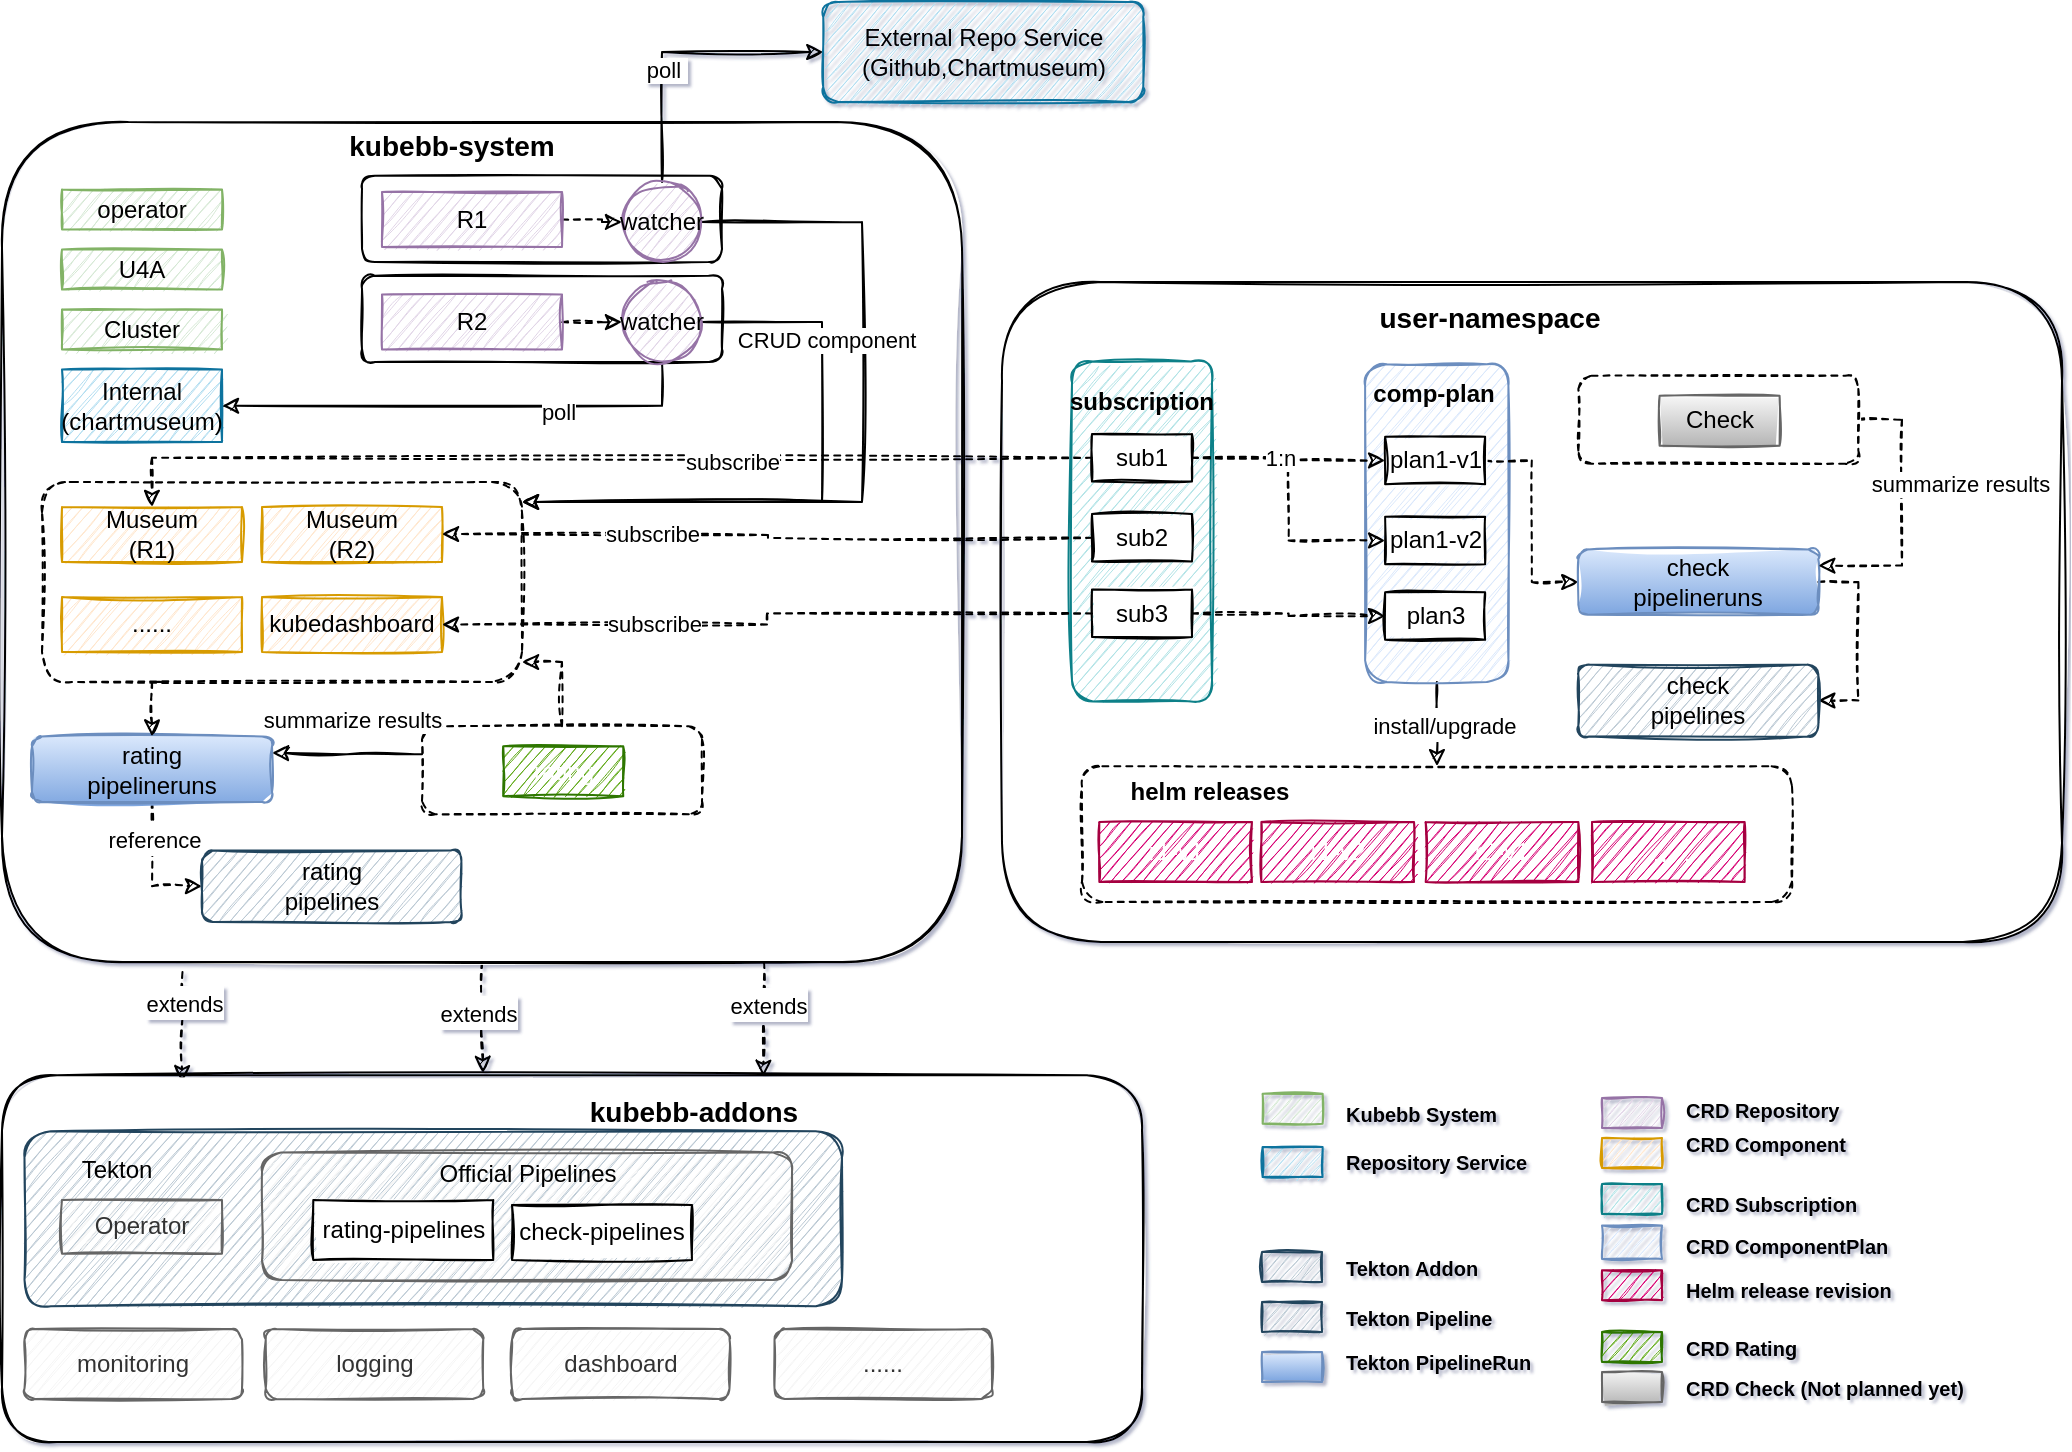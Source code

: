 <mxfile version="20.6.2" type="device"><diagram id="K7MMtwXwDl5NfztKmLhr" name="Page-1"><mxGraphModel dx="2626" dy="1252" grid="1" gridSize="10" guides="0" tooltips="1" connect="0" arrows="1" fold="1" page="0" pageScale="1" pageWidth="827" pageHeight="1169" math="0" shadow="1"><root><mxCell id="0"/><mxCell id="1" parent="0"/><mxCell id="WPO2_d870xTRuvUp2Mwx-141" style="edgeStyle=orthogonalEdgeStyle;rounded=0;orthogonalLoop=1;jettySize=auto;html=1;entryX=0.158;entryY=0.019;entryDx=0;entryDy=0;entryPerimeter=0;dashed=1;fontSize=14;exitX=0.188;exitY=1.012;exitDx=0;exitDy=0;exitPerimeter=0;sketch=1;" parent="1" source="p7uM-sAueu7SHSv3yr6E-2" target="p7uM-sAueu7SHSv3yr6E-4" edge="1"><mxGeometry relative="1" as="geometry"/></mxCell><mxCell id="WPO2_d870xTRuvUp2Mwx-147" value="&lt;span style=&quot;font-size: 11px;&quot;&gt;extends&lt;/span&gt;" style="edgeLabel;html=1;align=center;verticalAlign=middle;resizable=0;points=[];fontSize=14;sketch=1;" parent="WPO2_d870xTRuvUp2Mwx-141" vertex="1" connectable="0"><mxGeometry x="-0.343" y="1" relative="1" as="geometry"><mxPoint y="-3" as="offset"/></mxGeometry></mxCell><mxCell id="WPO2_d870xTRuvUp2Mwx-142" style="edgeStyle=orthogonalEdgeStyle;rounded=0;orthogonalLoop=1;jettySize=auto;html=1;entryX=0.422;entryY=-0.006;entryDx=0;entryDy=0;entryPerimeter=0;dashed=1;fontSize=14;sketch=1;" parent="1" source="p7uM-sAueu7SHSv3yr6E-2" target="p7uM-sAueu7SHSv3yr6E-4" edge="1"><mxGeometry relative="1" as="geometry"/></mxCell><mxCell id="WPO2_d870xTRuvUp2Mwx-148" value="&lt;span style=&quot;font-size: 11px;&quot;&gt;extends&lt;/span&gt;" style="edgeLabel;html=1;align=center;verticalAlign=middle;resizable=0;points=[];fontSize=14;sketch=1;" parent="WPO2_d870xTRuvUp2Mwx-142" vertex="1" connectable="0"><mxGeometry x="-0.139" y="-2" relative="1" as="geometry"><mxPoint y="1" as="offset"/></mxGeometry></mxCell><mxCell id="WPO2_d870xTRuvUp2Mwx-144" style="edgeStyle=orthogonalEdgeStyle;rounded=0;orthogonalLoop=1;jettySize=auto;html=1;entryX=0.818;entryY=-0.093;entryDx=0;entryDy=0;entryPerimeter=0;dashed=1;fontSize=14;sketch=1;" parent="1" source="p7uM-sAueu7SHSv3yr6E-2" target="p7uM-sAueu7SHSv3yr6E-8" edge="1"><mxGeometry relative="1" as="geometry"><Array as="points"><mxPoint x="-809" y="230"/><mxPoint x="-809" y="230"/></Array></mxGeometry></mxCell><mxCell id="WPO2_d870xTRuvUp2Mwx-149" value="&lt;span style=&quot;font-size: 11px;&quot;&gt;extends&lt;/span&gt;" style="edgeLabel;html=1;align=center;verticalAlign=middle;resizable=0;points=[];fontSize=14;sketch=1;" parent="WPO2_d870xTRuvUp2Mwx-144" vertex="1" connectable="0"><mxGeometry x="-0.294" y="2" relative="1" as="geometry"><mxPoint as="offset"/></mxGeometry></mxCell><mxCell id="p7uM-sAueu7SHSv3yr6E-2" value="" style="rounded=1;whiteSpace=wrap;html=1;sketch=1;" parent="1" vertex="1"><mxGeometry x="-1190" y="-210" width="480" height="420" as="geometry"/></mxCell><mxCell id="WPO2_d870xTRuvUp2Mwx-119" style="edgeStyle=orthogonalEdgeStyle;rounded=0;orthogonalLoop=1;jettySize=auto;html=1;entryX=0;entryY=0.5;entryDx=0;entryDy=0;dashed=1;fontSize=14;sketch=1;" parent="1" source="WPO2_d870xTRuvUp2Mwx-25" target="WPO2_d870xTRuvUp2Mwx-71" edge="1"><mxGeometry relative="1" as="geometry"/></mxCell><mxCell id="WPO2_d870xTRuvUp2Mwx-120" value="&lt;span style=&quot;font-size: 11px;&quot;&gt;reference&lt;/span&gt;" style="edgeLabel;html=1;align=center;verticalAlign=middle;resizable=0;points=[];fontSize=14;sketch=1;" parent="WPO2_d870xTRuvUp2Mwx-119" vertex="1" connectable="0"><mxGeometry x="-0.48" y="1" relative="1" as="geometry"><mxPoint as="offset"/></mxGeometry></mxCell><mxCell id="WPO2_d870xTRuvUp2Mwx-25" value="rating&lt;br&gt;pipelineruns" style="rounded=1;whiteSpace=wrap;html=1;fillColor=#dae8fc;strokeColor=#6c8ebf;gradientColor=#7ea6e0;sketch=1;" parent="1" vertex="1"><mxGeometry x="-1175" y="97.25" width="120" height="32.73" as="geometry"/></mxCell><mxCell id="p7uM-sAueu7SHSv3yr6E-4" value="" style="rounded=1;whiteSpace=wrap;html=1;sketch=1;" parent="1" vertex="1"><mxGeometry x="-1190" y="266.6" width="570" height="183.4" as="geometry"/></mxCell><mxCell id="p7uM-sAueu7SHSv3yr6E-21" value="" style="rounded=1;whiteSpace=wrap;html=1;fillColor=#bac8d3;strokeColor=#23445d;sketch=1;" parent="1" vertex="1"><mxGeometry x="-1178.75" y="294.58" width="408.75" height="87.5" as="geometry"/></mxCell><mxCell id="WPO2_d870xTRuvUp2Mwx-29" value="" style="rounded=1;whiteSpace=wrap;html=1;fillColor=#f5f5f5;fontColor=#333333;strokeColor=#666666;sketch=1;" parent="1" vertex="1"><mxGeometry x="-1060" y="305.21" width="265" height="63.75" as="geometry"/></mxCell><mxCell id="p7uM-sAueu7SHSv3yr6E-5" value="" style="rounded=1;whiteSpace=wrap;html=1;sketch=1;" parent="1" vertex="1"><mxGeometry x="-690" y="-130" width="530" height="330" as="geometry"/></mxCell><mxCell id="p7uM-sAueu7SHSv3yr6E-134" value="" style="rounded=1;whiteSpace=wrap;html=1;dashed=1;sketch=1;" parent="1" vertex="1"><mxGeometry x="-1170" y="-30" width="240" height="100" as="geometry"/></mxCell><mxCell id="p7uM-sAueu7SHSv3yr6E-129" value="" style="rounded=1;whiteSpace=wrap;html=1;sketch=1;" parent="1" vertex="1"><mxGeometry x="-1010" y="-133.12" width="180" height="43.12" as="geometry"/></mxCell><mxCell id="p7uM-sAueu7SHSv3yr6E-126" value="" style="rounded=1;whiteSpace=wrap;html=1;sketch=1;" parent="1" vertex="1"><mxGeometry x="-1010" y="-183.12" width="180" height="43.12" as="geometry"/></mxCell><mxCell id="p7uM-sAueu7SHSv3yr6E-8" value="kubebb-addons" style="text;html=1;strokeColor=none;fillColor=none;align=center;verticalAlign=middle;whiteSpace=wrap;rounded=0;fontStyle=1;fontSize=14;sketch=1;" parent="1" vertex="1"><mxGeometry x="-899.37" y="270.21" width="110" height="30" as="geometry"/></mxCell><mxCell id="p7uM-sAueu7SHSv3yr6E-9" value="kubebb-system" style="text;html=1;strokeColor=none;fillColor=none;align=center;verticalAlign=middle;whiteSpace=wrap;rounded=0;fontStyle=1;fontSize=14;sketch=1;" parent="1" vertex="1"><mxGeometry x="-1020" y="-213.12" width="110" height="30" as="geometry"/></mxCell><mxCell id="p7uM-sAueu7SHSv3yr6E-15" value="Operator" style="rounded=0;whiteSpace=wrap;html=1;fillColor=#f5f5f5;strokeColor=#666666;fontColor=#333333;sketch=1;" parent="1" vertex="1"><mxGeometry x="-1160" y="328.96" width="80" height="26.87" as="geometry"/></mxCell><mxCell id="p7uM-sAueu7SHSv3yr6E-18" value="rating-pipelines" style="rounded=0;whiteSpace=wrap;html=1;sketch=1;" parent="1" vertex="1"><mxGeometry x="-1034.37" y="328.96" width="90" height="30" as="geometry"/></mxCell><mxCell id="p7uM-sAueu7SHSv3yr6E-20" value="Tekton" style="text;html=1;strokeColor=none;fillColor=none;align=center;verticalAlign=middle;whiteSpace=wrap;rounded=0;sketch=1;" parent="1" vertex="1"><mxGeometry x="-1180" y="304.58" width="95" height="18.13" as="geometry"/></mxCell><mxCell id="p7uM-sAueu7SHSv3yr6E-35" value="Museum&lt;br&gt;(R2)" style="rounded=0;whiteSpace=wrap;html=1;fillColor=#ffe6cc;strokeColor=#d79b00;sketch=1;" parent="1" vertex="1"><mxGeometry x="-1060" y="-17.5" width="90" height="27.5" as="geometry"/></mxCell><mxCell id="WPO2_d870xTRuvUp2Mwx-88" style="edgeStyle=orthogonalEdgeStyle;rounded=0;orthogonalLoop=1;jettySize=auto;html=1;entryX=0.5;entryY=0;entryDx=0;entryDy=0;dashed=1;exitX=0.25;exitY=1;exitDx=0;exitDy=0;sketch=1;" parent="1" source="p7uM-sAueu7SHSv3yr6E-134" target="WPO2_d870xTRuvUp2Mwx-25" edge="1"><mxGeometry relative="1" as="geometry"><mxPoint x="-1055" y="110.37" as="targetPoint"/></mxGeometry></mxCell><mxCell id="p7uM-sAueu7SHSv3yr6E-36" value="kubedashboard" style="rounded=0;whiteSpace=wrap;html=1;fillColor=#ffe6cc;strokeColor=#d79b00;sketch=1;" parent="1" vertex="1"><mxGeometry x="-1060" y="27.5" width="90" height="27.5" as="geometry"/></mxCell><mxCell id="p7uM-sAueu7SHSv3yr6E-37" value="......" style="rounded=0;whiteSpace=wrap;html=1;fillColor=#ffe6cc;strokeColor=#d79b00;sketch=1;" parent="1" vertex="1"><mxGeometry x="-1160" y="27.5" width="90" height="27.5" as="geometry"/></mxCell><mxCell id="p7uM-sAueu7SHSv3yr6E-52" value="" style="rounded=1;whiteSpace=wrap;html=1;fillColor=#b0e3e6;strokeColor=#0e8088;sketch=1;" parent="1" vertex="1"><mxGeometry x="-655" y="-90.25" width="70" height="170" as="geometry"/></mxCell><mxCell id="p7uM-sAueu7SHSv3yr6E-53" value="subscription" style="text;html=1;strokeColor=none;fillColor=none;align=center;verticalAlign=middle;whiteSpace=wrap;rounded=0;fontStyle=1;sketch=1;" parent="1" vertex="1"><mxGeometry x="-675" y="-85.25" width="110" height="30" as="geometry"/></mxCell><mxCell id="p7uM-sAueu7SHSv3yr6E-142" style="edgeStyle=orthogonalEdgeStyle;rounded=0;orthogonalLoop=1;jettySize=auto;html=1;entryX=0.5;entryY=0;entryDx=0;entryDy=0;dashed=1;sketch=1;" parent="1" source="p7uM-sAueu7SHSv3yr6E-54" target="p7uM-sAueu7SHSv3yr6E-133" edge="1"><mxGeometry relative="1" as="geometry"/></mxCell><mxCell id="p7uM-sAueu7SHSv3yr6E-143" value="subscribe" style="edgeLabel;html=1;align=center;verticalAlign=middle;resizable=0;points=[];sketch=1;" parent="p7uM-sAueu7SHSv3yr6E-142" vertex="1" connectable="0"><mxGeometry x="-0.27" y="2" relative="1" as="geometry"><mxPoint as="offset"/></mxGeometry></mxCell><mxCell id="p7uM-sAueu7SHSv3yr6E-54" value="sub1" style="rounded=0;whiteSpace=wrap;html=1;sketch=1;" parent="1" vertex="1"><mxGeometry x="-645" y="-54" width="50" height="23.75" as="geometry"/></mxCell><mxCell id="p7uM-sAueu7SHSv3yr6E-86" style="edgeStyle=orthogonalEdgeStyle;rounded=0;orthogonalLoop=1;jettySize=auto;html=1;dashed=1;sketch=1;" parent="1" source="p7uM-sAueu7SHSv3yr6E-56" edge="1"><mxGeometry relative="1" as="geometry"><mxPoint x="-970" y="-4" as="targetPoint"/></mxGeometry></mxCell><mxCell id="p7uM-sAueu7SHSv3yr6E-136" value="subscribe" style="edgeLabel;html=1;align=center;verticalAlign=middle;resizable=0;points=[];sketch=1;" parent="p7uM-sAueu7SHSv3yr6E-86" vertex="1" connectable="0"><mxGeometry x="0.361" y="-1" relative="1" as="geometry"><mxPoint as="offset"/></mxGeometry></mxCell><mxCell id="p7uM-sAueu7SHSv3yr6E-56" value="sub2" style="rounded=0;whiteSpace=wrap;html=1;sketch=1;" parent="1" vertex="1"><mxGeometry x="-645" y="-14" width="50" height="23.75" as="geometry"/></mxCell><mxCell id="WPO2_d870xTRuvUp2Mwx-161" style="edgeStyle=orthogonalEdgeStyle;rounded=0;orthogonalLoop=1;jettySize=auto;html=1;entryX=0.5;entryY=0;entryDx=0;entryDy=0;fontSize=14;sketch=1;" parent="1" source="p7uM-sAueu7SHSv3yr6E-57" target="WPO2_d870xTRuvUp2Mwx-150" edge="1"><mxGeometry relative="1" as="geometry"/></mxCell><mxCell id="WPO2_d870xTRuvUp2Mwx-173" value="&lt;span style=&quot;font-size: 11px;&quot;&gt;install/upgrade&lt;/span&gt;" style="edgeLabel;html=1;align=center;verticalAlign=middle;resizable=0;points=[];fontSize=14;sketch=1;" parent="WPO2_d870xTRuvUp2Mwx-161" vertex="1" connectable="0"><mxGeometry x="-0.039" y="3" relative="1" as="geometry"><mxPoint as="offset"/></mxGeometry></mxCell><mxCell id="p7uM-sAueu7SHSv3yr6E-57" value="" style="rounded=1;whiteSpace=wrap;html=1;fillColor=#dae8fc;strokeColor=#6c8ebf;sketch=1;" parent="1" vertex="1"><mxGeometry x="-508.44" y="-88.88" width="71.65" height="158.88" as="geometry"/></mxCell><mxCell id="p7uM-sAueu7SHSv3yr6E-58" value="comp-plan" style="text;html=1;strokeColor=none;fillColor=none;align=center;verticalAlign=middle;whiteSpace=wrap;rounded=0;fontStyle=1;sketch=1;" parent="1" vertex="1"><mxGeometry x="-529.29" y="-88.63" width="110" height="30" as="geometry"/></mxCell><mxCell id="WPO2_d870xTRuvUp2Mwx-129" style="edgeStyle=orthogonalEdgeStyle;rounded=0;orthogonalLoop=1;jettySize=auto;html=1;dashed=1;fontSize=14;entryX=0;entryY=0.5;entryDx=0;entryDy=0;sketch=1;" parent="1" source="p7uM-sAueu7SHSv3yr6E-59" target="WPO2_d870xTRuvUp2Mwx-125" edge="1"><mxGeometry relative="1" as="geometry"/></mxCell><mxCell id="p7uM-sAueu7SHSv3yr6E-59" value="plan1-v1" style="rounded=0;whiteSpace=wrap;html=1;sketch=1;" parent="1" vertex="1"><mxGeometry x="-498.44" y="-52.63" width="50" height="23.75" as="geometry"/></mxCell><mxCell id="p7uM-sAueu7SHSv3yr6E-61" value="plan1-v2" style="rounded=0;whiteSpace=wrap;html=1;sketch=1;" parent="1" vertex="1"><mxGeometry x="-498.44" y="-12.63" width="50" height="23.75" as="geometry"/></mxCell><mxCell id="p7uM-sAueu7SHSv3yr6E-79" value="U4A" style="rounded=0;whiteSpace=wrap;html=1;fillColor=#d5e8d4;strokeColor=#82b366;sketch=1;" parent="1" vertex="1"><mxGeometry x="-1160" y="-146.25" width="80" height="20" as="geometry"/></mxCell><mxCell id="p7uM-sAueu7SHSv3yr6E-80" value="operator" style="rounded=0;whiteSpace=wrap;html=1;fillColor=#d5e8d4;strokeColor=#82b366;sketch=1;" parent="1" vertex="1"><mxGeometry x="-1160" y="-176.25" width="80" height="20" as="geometry"/></mxCell><mxCell id="p7uM-sAueu7SHSv3yr6E-81" value="Cluster" style="rounded=0;whiteSpace=wrap;html=1;fillColor=#d5e8d4;strokeColor=#82b366;sketch=1;" parent="1" vertex="1"><mxGeometry x="-1160" y="-116.25" width="80" height="20" as="geometry"/></mxCell><mxCell id="p7uM-sAueu7SHSv3yr6E-10" value="user-namespace" style="text;html=1;strokeColor=none;fillColor=none;align=center;verticalAlign=middle;whiteSpace=wrap;rounded=0;fontStyle=1;fontSize=14;sketch=1;" parent="1" vertex="1"><mxGeometry x="-526.47" y="-123.75" width="160" height="23.75" as="geometry"/></mxCell><mxCell id="p7uM-sAueu7SHSv3yr6E-132" style="edgeStyle=orthogonalEdgeStyle;rounded=0;orthogonalLoop=1;jettySize=auto;html=1;entryX=0;entryY=0.5;entryDx=0;entryDy=0;exitX=0.5;exitY=0;exitDx=0;exitDy=0;sketch=1;" parent="1" source="p7uM-sAueu7SHSv3yr6E-88" target="p7uM-sAueu7SHSv3yr6E-89" edge="1"><mxGeometry relative="1" as="geometry"/></mxCell><mxCell id="p7uM-sAueu7SHSv3yr6E-141" value="poll&amp;nbsp;" style="edgeLabel;html=1;align=center;verticalAlign=middle;resizable=0;points=[];sketch=1;" parent="p7uM-sAueu7SHSv3yr6E-132" vertex="1" connectable="0"><mxGeometry x="-0.22" y="-1" relative="1" as="geometry"><mxPoint x="1" y="1" as="offset"/></mxGeometry></mxCell><mxCell id="p7uM-sAueu7SHSv3yr6E-181" style="edgeStyle=orthogonalEdgeStyle;rounded=0;orthogonalLoop=1;jettySize=auto;html=1;sketch=1;" parent="1" source="p7uM-sAueu7SHSv3yr6E-88" edge="1"><mxGeometry relative="1" as="geometry"><mxPoint x="-930" y="-20" as="targetPoint"/><Array as="points"><mxPoint x="-760" y="-160"/><mxPoint x="-760" y="-20"/><mxPoint x="-930" y="-20"/></Array></mxGeometry></mxCell><mxCell id="p7uM-sAueu7SHSv3yr6E-88" value="watcher" style="ellipse;whiteSpace=wrap;html=1;aspect=fixed;fillColor=#e1d5e7;strokeColor=#9673a6;sketch=1;" parent="1" vertex="1"><mxGeometry x="-880" y="-180" width="40" height="40" as="geometry"/></mxCell><mxCell id="p7uM-sAueu7SHSv3yr6E-89" value="External Repo Service&lt;br&gt;(Github,Chartmuseum)" style="rounded=1;whiteSpace=wrap;html=1;fillColor=#b1ddf0;strokeColor=#10739e;sketch=1;" parent="1" vertex="1"><mxGeometry x="-779.37" y="-270" width="160" height="50" as="geometry"/></mxCell><mxCell id="p7uM-sAueu7SHSv3yr6E-167" style="edgeStyle=orthogonalEdgeStyle;rounded=0;orthogonalLoop=1;jettySize=auto;html=1;dashed=1;sketch=1;" parent="1" source="p7uM-sAueu7SHSv3yr6E-109" target="p7uM-sAueu7SHSv3yr6E-88" edge="1"><mxGeometry relative="1" as="geometry"/></mxCell><mxCell id="p7uM-sAueu7SHSv3yr6E-109" value="R1" style="rounded=0;whiteSpace=wrap;html=1;fillColor=#e1d5e7;strokeColor=#9673a6;sketch=1;" parent="1" vertex="1"><mxGeometry x="-1000" y="-175" width="90" height="27.5" as="geometry"/></mxCell><mxCell id="p7uM-sAueu7SHSv3yr6E-168" style="edgeStyle=orthogonalEdgeStyle;rounded=0;orthogonalLoop=1;jettySize=auto;html=1;dashed=1;sketch=1;" parent="1" source="p7uM-sAueu7SHSv3yr6E-110" target="p7uM-sAueu7SHSv3yr6E-119" edge="1"><mxGeometry relative="1" as="geometry"/></mxCell><mxCell id="p7uM-sAueu7SHSv3yr6E-110" value="R2" style="rounded=0;whiteSpace=wrap;html=1;fillColor=#e1d5e7;strokeColor=#9673a6;sketch=1;" parent="1" vertex="1"><mxGeometry x="-1000" y="-123.75" width="90" height="27.5" as="geometry"/></mxCell><mxCell id="p7uM-sAueu7SHSv3yr6E-123" style="edgeStyle=orthogonalEdgeStyle;rounded=0;orthogonalLoop=1;jettySize=auto;html=1;entryX=1;entryY=0.5;entryDx=0;entryDy=0;sketch=1;" parent="1" source="p7uM-sAueu7SHSv3yr6E-119" target="p7uM-sAueu7SHSv3yr6E-139" edge="1"><mxGeometry relative="1" as="geometry"><mxPoint x="-750" y="-131.4" as="targetPoint"/><Array as="points"><mxPoint x="-860" y="-68"/></Array></mxGeometry></mxCell><mxCell id="p7uM-sAueu7SHSv3yr6E-127" value="poll" style="edgeLabel;html=1;align=center;verticalAlign=middle;resizable=0;points=[];sketch=1;" parent="p7uM-sAueu7SHSv3yr6E-123" vertex="1" connectable="0"><mxGeometry x="-0.376" y="2" relative="1" as="geometry"><mxPoint x="1" y="1" as="offset"/></mxGeometry></mxCell><mxCell id="WPO2_d870xTRuvUp2Mwx-92" style="edgeStyle=orthogonalEdgeStyle;rounded=0;orthogonalLoop=1;jettySize=auto;html=1;sketch=1;" parent="1" source="p7uM-sAueu7SHSv3yr6E-119" edge="1"><mxGeometry relative="1" as="geometry"><mxPoint x="-930" y="-20" as="targetPoint"/><Array as="points"><mxPoint x="-780" y="-110"/><mxPoint x="-780" y="-20"/></Array></mxGeometry></mxCell><mxCell id="WPO2_d870xTRuvUp2Mwx-93" value="CRUD component" style="edgeLabel;html=1;align=center;verticalAlign=middle;resizable=0;points=[];sketch=1;" parent="WPO2_d870xTRuvUp2Mwx-92" vertex="1" connectable="0"><mxGeometry x="-0.543" y="2" relative="1" as="geometry"><mxPoint as="offset"/></mxGeometry></mxCell><mxCell id="p7uM-sAueu7SHSv3yr6E-119" value="watcher" style="ellipse;whiteSpace=wrap;html=1;aspect=fixed;fillColor=#e1d5e7;strokeColor=#9673a6;sketch=1;" parent="1" vertex="1"><mxGeometry x="-880" y="-130" width="40" height="40" as="geometry"/></mxCell><mxCell id="p7uM-sAueu7SHSv3yr6E-133" value="Museum&lt;br&gt;(R1)" style="rounded=0;whiteSpace=wrap;html=1;fillColor=#ffe6cc;strokeColor=#d79b00;sketch=1;" parent="1" vertex="1"><mxGeometry x="-1160" y="-17.5" width="90" height="27.5" as="geometry"/></mxCell><mxCell id="p7uM-sAueu7SHSv3yr6E-139" value="Internal&lt;br&gt;(chartmuseum)" style="rounded=0;whiteSpace=wrap;html=1;fillColor=#b1ddf0;strokeColor=#10739e;sketch=1;" parent="1" vertex="1"><mxGeometry x="-1160" y="-86.25" width="80" height="36.25" as="geometry"/></mxCell><mxCell id="WPO2_d870xTRuvUp2Mwx-102" style="edgeStyle=orthogonalEdgeStyle;rounded=0;orthogonalLoop=1;jettySize=auto;html=1;dashed=1;sketch=1;" parent="1" source="p7uM-sAueu7SHSv3yr6E-158" target="p7uM-sAueu7SHSv3yr6E-36" edge="1"><mxGeometry relative="1" as="geometry"/></mxCell><mxCell id="WPO2_d870xTRuvUp2Mwx-103" value="subscribe" style="edgeLabel;html=1;align=center;verticalAlign=middle;resizable=0;points=[];sketch=1;" parent="WPO2_d870xTRuvUp2Mwx-102" vertex="1" connectable="0"><mxGeometry x="0.36" y="-1" relative="1" as="geometry"><mxPoint as="offset"/></mxGeometry></mxCell><mxCell id="WPO2_d870xTRuvUp2Mwx-108" style="edgeStyle=orthogonalEdgeStyle;rounded=0;orthogonalLoop=1;jettySize=auto;html=1;dashed=1;sketch=1;" parent="1" source="p7uM-sAueu7SHSv3yr6E-158" target="p7uM-sAueu7SHSv3yr6E-159" edge="1"><mxGeometry relative="1" as="geometry"/></mxCell><mxCell id="p7uM-sAueu7SHSv3yr6E-158" value="sub3" style="rounded=0;whiteSpace=wrap;html=1;sketch=1;" parent="1" vertex="1"><mxGeometry x="-645" y="23.75" width="50" height="23.75" as="geometry"/></mxCell><mxCell id="p7uM-sAueu7SHSv3yr6E-159" value="plan3" style="rounded=0;whiteSpace=wrap;html=1;sketch=1;" parent="1" vertex="1"><mxGeometry x="-498.44" y="25.12" width="50" height="23.75" as="geometry"/></mxCell><mxCell id="p7uM-sAueu7SHSv3yr6E-169" value="check-pipelines" style="rounded=0;whiteSpace=wrap;html=1;sketch=1;" parent="1" vertex="1"><mxGeometry x="-935" y="331.46" width="90" height="27.5" as="geometry"/></mxCell><mxCell id="p7uM-sAueu7SHSv3yr6E-175" style="edgeStyle=orthogonalEdgeStyle;rounded=0;orthogonalLoop=1;jettySize=auto;html=1;dashed=1;sketch=1;" parent="1" edge="1"><mxGeometry relative="1" as="geometry"><mxPoint x="-377.476" y="385.62" as="sourcePoint"/></mxGeometry></mxCell><mxCell id="p7uM-sAueu7SHSv3yr6E-189" value="" style="rounded=0;whiteSpace=wrap;html=1;fillColor=#e1d5e7;strokeColor=#9673a6;align=left;sketch=1;" parent="1" vertex="1"><mxGeometry x="-390" y="277.98" width="30" height="15" as="geometry"/></mxCell><mxCell id="p7uM-sAueu7SHSv3yr6E-197" value="" style="rounded=0;whiteSpace=wrap;html=1;fillColor=#ffe6cc;strokeColor=#d79b00;align=left;sketch=1;" parent="1" vertex="1"><mxGeometry x="-390" y="297.98" width="30" height="15" as="geometry"/></mxCell><mxCell id="p7uM-sAueu7SHSv3yr6E-198" value="" style="rounded=0;whiteSpace=wrap;html=1;fillColor=#b0e3e6;strokeColor=#0e8088;align=left;sketch=1;" parent="1" vertex="1"><mxGeometry x="-390" y="320.97" width="30" height="15" as="geometry"/></mxCell><mxCell id="p7uM-sAueu7SHSv3yr6E-199" value="" style="rounded=0;whiteSpace=wrap;html=1;fillColor=#dae8fc;strokeColor=#6c8ebf;align=left;sketch=1;" parent="1" vertex="1"><mxGeometry x="-390" y="341.74" width="30" height="16.73" as="geometry"/></mxCell><mxCell id="p7uM-sAueu7SHSv3yr6E-200" value="&lt;font style=&quot;font-size: 10px;&quot;&gt;CRD Repository&lt;/font&gt;" style="text;html=1;strokeColor=none;fillColor=none;align=left;verticalAlign=middle;whiteSpace=wrap;rounded=0;dashed=1;fontStyle=1;sketch=1;" parent="1" vertex="1"><mxGeometry x="-350" y="273.61" width="100" height="20" as="geometry"/></mxCell><mxCell id="p7uM-sAueu7SHSv3yr6E-201" value="&lt;font style=&quot;font-size: 10px;&quot;&gt;CRD Component&lt;/font&gt;" style="text;html=1;strokeColor=none;fillColor=none;align=left;verticalAlign=middle;whiteSpace=wrap;rounded=0;dashed=1;fontStyle=1;sketch=1;" parent="1" vertex="1"><mxGeometry x="-350" y="291.11" width="100" height="20" as="geometry"/></mxCell><mxCell id="p7uM-sAueu7SHSv3yr6E-202" value="&lt;font style=&quot;font-size: 10px;&quot;&gt;CRD Subscription&lt;/font&gt;" style="text;html=1;strokeColor=none;fillColor=none;align=left;verticalAlign=middle;whiteSpace=wrap;rounded=0;dashed=1;fontStyle=1;sketch=1;" parent="1" vertex="1"><mxGeometry x="-350" y="320.7" width="100" height="20" as="geometry"/></mxCell><mxCell id="p7uM-sAueu7SHSv3yr6E-203" value="&lt;font style=&quot;font-size: 10px;&quot;&gt;CRD ComponentPlan&lt;/font&gt;" style="text;html=1;strokeColor=none;fillColor=none;align=left;verticalAlign=middle;whiteSpace=wrap;rounded=0;dashed=1;fontStyle=1;sketch=1;" parent="1" vertex="1"><mxGeometry x="-350" y="339.09" width="170" height="25" as="geometry"/></mxCell><mxCell id="p7uM-sAueu7SHSv3yr6E-208" value="" style="rounded=0;whiteSpace=wrap;html=1;fillColor=#d5e8d4;strokeColor=#82b366;align=left;sketch=1;" parent="1" vertex="1"><mxGeometry x="-559.68" y="275.84" width="30" height="15" as="geometry"/></mxCell><mxCell id="p7uM-sAueu7SHSv3yr6E-209" value="&lt;span style=&quot;font-size: 10px;&quot;&gt;Kubebb System&lt;/span&gt;" style="text;html=1;strokeColor=none;fillColor=none;align=left;verticalAlign=middle;whiteSpace=wrap;rounded=0;dashed=1;fontStyle=1;sketch=1;" parent="1" vertex="1"><mxGeometry x="-519.68" y="275.84" width="100" height="20" as="geometry"/></mxCell><mxCell id="p7uM-sAueu7SHSv3yr6E-210" value="" style="rounded=0;whiteSpace=wrap;html=1;fillColor=#b1ddf0;strokeColor=#10739e;align=left;sketch=1;" parent="1" vertex="1"><mxGeometry x="-559.68" y="302.5" width="30" height="15" as="geometry"/></mxCell><mxCell id="p7uM-sAueu7SHSv3yr6E-211" value="&lt;span style=&quot;font-size: 10px;&quot;&gt;Repository Service&lt;/span&gt;" style="text;html=1;strokeColor=none;fillColor=none;align=left;verticalAlign=middle;whiteSpace=wrap;rounded=0;dashed=1;fontStyle=1;sketch=1;" parent="1" vertex="1"><mxGeometry x="-519.68" y="300.0" width="100" height="20" as="geometry"/></mxCell><mxCell id="WPO2_d870xTRuvUp2Mwx-30" value="Official Pipelines" style="text;html=1;strokeColor=none;fillColor=none;align=center;verticalAlign=middle;whiteSpace=wrap;rounded=0;sketch=1;" parent="1" vertex="1"><mxGeometry x="-1017.5" y="301.46" width="180" height="30" as="geometry"/></mxCell><mxCell id="WPO2_d870xTRuvUp2Mwx-58" value="" style="rounded=0;whiteSpace=wrap;html=1;fillColor=#bac8d3;strokeColor=#23445d;align=left;sketch=1;" parent="1" vertex="1"><mxGeometry x="-560" y="355" width="30" height="15" as="geometry"/></mxCell><mxCell id="WPO2_d870xTRuvUp2Mwx-59" value="&lt;font style=&quot;font-size: 10px;&quot;&gt;Tekton Addon&lt;/font&gt;" style="text;html=1;strokeColor=none;fillColor=none;align=left;verticalAlign=middle;whiteSpace=wrap;rounded=0;dashed=1;fontStyle=1;sketch=1;" parent="1" vertex="1"><mxGeometry x="-520" y="350" width="170" height="25" as="geometry"/></mxCell><mxCell id="WPO2_d870xTRuvUp2Mwx-71" value="rating&lt;br&gt;pipelines" style="rounded=1;whiteSpace=wrap;html=1;fillColor=#bac8d3;strokeColor=#23445d;sketch=1;" parent="1" vertex="1"><mxGeometry x="-1090" y="154.23" width="129.69" height="35.77" as="geometry"/></mxCell><mxCell id="WPO2_d870xTRuvUp2Mwx-84" value="" style="rounded=0;whiteSpace=wrap;html=1;fillColor=#60a917;strokeColor=#2D7600;align=left;fontColor=#ffffff;sketch=1;" parent="1" vertex="1"><mxGeometry x="-390.0" y="395" width="30" height="15" as="geometry"/></mxCell><mxCell id="WPO2_d870xTRuvUp2Mwx-85" value="&lt;font style=&quot;font-size: 10px;&quot;&gt;CRD Rating&lt;/font&gt;" style="text;html=1;strokeColor=none;fillColor=none;align=left;verticalAlign=middle;whiteSpace=wrap;rounded=0;dashed=1;fontStyle=1;sketch=1;" parent="1" vertex="1"><mxGeometry x="-350.0" y="390" width="170" height="25" as="geometry"/></mxCell><mxCell id="WPO2_d870xTRuvUp2Mwx-86" value="" style="rounded=0;whiteSpace=wrap;html=1;fillColor=#f5f5f5;strokeColor=#666666;align=left;gradientColor=#b3b3b3;sketch=1;" parent="1" vertex="1"><mxGeometry x="-390.0" y="415" width="30" height="15" as="geometry"/></mxCell><mxCell id="WPO2_d870xTRuvUp2Mwx-87" value="&lt;font style=&quot;font-size: 10px;&quot;&gt;CRD Check (Not planned yet)&lt;/font&gt;" style="text;html=1;strokeColor=none;fillColor=none;align=left;verticalAlign=middle;whiteSpace=wrap;rounded=0;dashed=1;fontStyle=1;sketch=1;" parent="1" vertex="1"><mxGeometry x="-350.0" y="410" width="170" height="25" as="geometry"/></mxCell><mxCell id="WPO2_d870xTRuvUp2Mwx-98" value="monitoring" style="rounded=1;whiteSpace=wrap;html=1;fillColor=#f5f5f5;fontColor=#333333;strokeColor=#666666;sketch=1;" parent="1" vertex="1"><mxGeometry x="-1178.75" y="393.48" width="108.75" height="35" as="geometry"/></mxCell><mxCell id="WPO2_d870xTRuvUp2Mwx-99" value="logging" style="rounded=1;whiteSpace=wrap;html=1;fillColor=#f5f5f5;fontColor=#333333;strokeColor=#666666;sketch=1;" parent="1" vertex="1"><mxGeometry x="-1058.12" y="393.48" width="108.75" height="35" as="geometry"/></mxCell><mxCell id="WPO2_d870xTRuvUp2Mwx-100" value="dashboard" style="rounded=1;whiteSpace=wrap;html=1;fillColor=#f5f5f5;fontColor=#333333;strokeColor=#666666;sketch=1;" parent="1" vertex="1"><mxGeometry x="-935.0" y="393.48" width="108.75" height="35" as="geometry"/></mxCell><mxCell id="WPO2_d870xTRuvUp2Mwx-101" value="......" style="rounded=1;whiteSpace=wrap;html=1;fillColor=#f5f5f5;fontColor=#333333;strokeColor=#666666;sketch=1;" parent="1" vertex="1"><mxGeometry x="-803.75" y="393.48" width="108.75" height="35" as="geometry"/></mxCell><mxCell id="WPO2_d870xTRuvUp2Mwx-107" style="edgeStyle=orthogonalEdgeStyle;rounded=0;orthogonalLoop=1;jettySize=auto;html=1;entryX=0;entryY=0.5;entryDx=0;entryDy=0;dashed=1;sketch=1;" parent="1" source="p7uM-sAueu7SHSv3yr6E-54" target="p7uM-sAueu7SHSv3yr6E-61" edge="1"><mxGeometry relative="1" as="geometry"/></mxCell><mxCell id="WPO2_d870xTRuvUp2Mwx-104" style="edgeStyle=orthogonalEdgeStyle;rounded=0;orthogonalLoop=1;jettySize=auto;html=1;entryX=0;entryY=0.5;entryDx=0;entryDy=0;dashed=1;sketch=1;" parent="1" source="p7uM-sAueu7SHSv3yr6E-54" target="p7uM-sAueu7SHSv3yr6E-59" edge="1"><mxGeometry relative="1" as="geometry"/></mxCell><mxCell id="WPO2_d870xTRuvUp2Mwx-109" value="1:n" style="edgeLabel;html=1;align=center;verticalAlign=middle;resizable=0;points=[];sketch=1;" parent="WPO2_d870xTRuvUp2Mwx-104" vertex="1" connectable="0"><mxGeometry x="-0.105" relative="1" as="geometry"><mxPoint as="offset"/></mxGeometry></mxCell><mxCell id="WPO2_d870xTRuvUp2Mwx-118" style="edgeStyle=orthogonalEdgeStyle;rounded=0;orthogonalLoop=1;jettySize=auto;html=1;entryX=1;entryY=0.9;entryDx=0;entryDy=0;entryPerimeter=0;fontSize=14;dashed=1;sketch=1;" parent="1" source="WPO2_d870xTRuvUp2Mwx-112" target="p7uM-sAueu7SHSv3yr6E-134" edge="1"><mxGeometry relative="1" as="geometry"><Array as="points"><mxPoint x="-910" y="60"/></Array></mxGeometry></mxCell><mxCell id="WPO2_d870xTRuvUp2Mwx-112" value="" style="rounded=1;whiteSpace=wrap;html=1;dashed=1;sketch=1;" parent="1" vertex="1"><mxGeometry x="-980" y="92.11" width="140" height="44.02" as="geometry"/></mxCell><mxCell id="WPO2_d870xTRuvUp2Mwx-113" style="edgeStyle=orthogonalEdgeStyle;rounded=0;orthogonalLoop=1;jettySize=auto;html=1;entryX=1;entryY=0.25;entryDx=0;entryDy=0;exitX=0;exitY=0.318;exitDx=0;exitDy=0;exitPerimeter=0;sketch=1;" parent="1" source="WPO2_d870xTRuvUp2Mwx-112" target="WPO2_d870xTRuvUp2Mwx-25" edge="1"><mxGeometry relative="1" as="geometry"/></mxCell><mxCell id="WPO2_d870xTRuvUp2Mwx-111" value="rating" style="rounded=0;whiteSpace=wrap;html=1;fillColor=#60a917;strokeColor=#2D7600;align=center;fontColor=#ffffff;sketch=1;" parent="1" vertex="1"><mxGeometry x="-939.37" y="102.13" width="60" height="25" as="geometry"/></mxCell><mxCell id="WPO2_d870xTRuvUp2Mwx-121" value="" style="rounded=0;whiteSpace=wrap;html=1;fillColor=#bac8d3;strokeColor=#23445d;align=left;sketch=1;" parent="1" vertex="1"><mxGeometry x="-560" y="380" width="30" height="15" as="geometry"/></mxCell><mxCell id="WPO2_d870xTRuvUp2Mwx-122" value="&lt;font style=&quot;font-size: 10px;&quot;&gt;Tekton Pipeline&lt;/font&gt;" style="text;html=1;strokeColor=none;fillColor=none;align=left;verticalAlign=middle;whiteSpace=wrap;rounded=0;dashed=1;fontStyle=1;sketch=1;" parent="1" vertex="1"><mxGeometry x="-520" y="375" width="170" height="25" as="geometry"/></mxCell><mxCell id="WPO2_d870xTRuvUp2Mwx-123" value="" style="rounded=0;whiteSpace=wrap;html=1;fillColor=#dae8fc;strokeColor=#6c8ebf;align=left;gradientColor=#7ea6e0;sketch=1;" parent="1" vertex="1"><mxGeometry x="-560" y="405" width="30" height="15" as="geometry"/></mxCell><mxCell id="WPO2_d870xTRuvUp2Mwx-124" value="&lt;font style=&quot;font-size: 10px;&quot;&gt;Tekton PipelineRun&lt;/font&gt;" style="text;html=1;strokeColor=none;fillColor=none;align=left;verticalAlign=middle;whiteSpace=wrap;rounded=0;dashed=1;fontStyle=1;sketch=1;" parent="1" vertex="1"><mxGeometry x="-520" y="400" width="110" height="20" as="geometry"/></mxCell><mxCell id="WPO2_d870xTRuvUp2Mwx-130" style="edgeStyle=orthogonalEdgeStyle;rounded=0;orthogonalLoop=1;jettySize=auto;html=1;entryX=1;entryY=0.5;entryDx=0;entryDy=0;dashed=1;fontSize=14;exitX=1;exitY=0.5;exitDx=0;exitDy=0;sketch=1;" parent="1" source="WPO2_d870xTRuvUp2Mwx-125" target="WPO2_d870xTRuvUp2Mwx-126" edge="1"><mxGeometry relative="1" as="geometry"/></mxCell><mxCell id="WPO2_d870xTRuvUp2Mwx-125" value="check &lt;br&gt;pipelineruns" style="rounded=1;whiteSpace=wrap;html=1;fillColor=#dae8fc;strokeColor=#6c8ebf;gradientColor=#7ea6e0;sketch=1;" parent="1" vertex="1"><mxGeometry x="-401.83" y="3.69" width="120" height="32.63" as="geometry"/></mxCell><mxCell id="WPO2_d870xTRuvUp2Mwx-126" value="check&lt;br&gt;pipelines" style="rounded=1;whiteSpace=wrap;html=1;fillColor=#bac8d3;strokeColor=#23445d;sketch=1;" parent="1" vertex="1"><mxGeometry x="-401.83" y="61.23" width="120" height="36.02" as="geometry"/></mxCell><mxCell id="WPO2_d870xTRuvUp2Mwx-131" style="edgeStyle=orthogonalEdgeStyle;rounded=0;orthogonalLoop=1;jettySize=auto;html=1;entryX=1;entryY=0.25;entryDx=0;entryDy=0;dashed=1;fontSize=14;exitX=1;exitY=0.5;exitDx=0;exitDy=0;sketch=1;" parent="1" source="WPO2_d870xTRuvUp2Mwx-127" target="WPO2_d870xTRuvUp2Mwx-125" edge="1"><mxGeometry relative="1" as="geometry"><Array as="points"><mxPoint x="-240" y="-61"/><mxPoint x="-240" y="12"/></Array></mxGeometry></mxCell><mxCell id="WPO2_d870xTRuvUp2Mwx-127" value="" style="rounded=1;whiteSpace=wrap;html=1;dashed=1;sketch=1;" parent="1" vertex="1"><mxGeometry x="-401.83" y="-83.15" width="140" height="44.02" as="geometry"/></mxCell><mxCell id="WPO2_d870xTRuvUp2Mwx-128" value="Check" style="rounded=0;whiteSpace=wrap;html=1;fillColor=#f5f5f5;strokeColor=#666666;align=center;gradientColor=#b3b3b3;sketch=1;" parent="1" vertex="1"><mxGeometry x="-361.2" y="-73.13" width="60" height="25" as="geometry"/></mxCell><mxCell id="WPO2_d870xTRuvUp2Mwx-132" value="summarize results" style="edgeLabel;html=1;align=center;verticalAlign=middle;resizable=0;points=[];sketch=1;" parent="1" vertex="1" connectable="0"><mxGeometry x="-211.521" y="-28.882" as="geometry"/></mxCell><mxCell id="WPO2_d870xTRuvUp2Mwx-133" value="summarize results" style="edgeLabel;html=1;align=center;verticalAlign=middle;resizable=0;points=[];sketch=1;" parent="1" vertex="1" connectable="0"><mxGeometry x="-1010.001" y="92.108" as="geometry"><mxPoint x="-5" y="-3" as="offset"/></mxGeometry></mxCell><mxCell id="WPO2_d870xTRuvUp2Mwx-150" value="" style="rounded=1;whiteSpace=wrap;html=1;dashed=1;sketch=1;" parent="1" vertex="1"><mxGeometry x="-650" y="112.11" width="355" height="67.89" as="geometry"/></mxCell><mxCell id="WPO2_d870xTRuvUp2Mwx-154" value="r1-v1" style="rounded=0;whiteSpace=wrap;html=1;fontSize=12;fillColor=#d80073;fontColor=#ffffff;strokeColor=#A50040;fontStyle=0;sketch=1;" parent="1" vertex="1"><mxGeometry x="-641.33" y="140" width="76.33" height="30" as="geometry"/></mxCell><mxCell id="WPO2_d870xTRuvUp2Mwx-157" value="helm releases" style="text;html=1;strokeColor=none;fillColor=none;align=center;verticalAlign=middle;whiteSpace=wrap;rounded=0;fontStyle=1;sketch=1;" parent="1" vertex="1"><mxGeometry x="-641.33" y="110.0" width="110" height="30" as="geometry"/></mxCell><mxCell id="WPO2_d870xTRuvUp2Mwx-166" value="" style="rounded=0;whiteSpace=wrap;html=1;fillColor=#d80073;strokeColor=#A50040;align=left;fontColor=#ffffff;sketch=1;" parent="1" vertex="1"><mxGeometry x="-390" y="364.09" width="30" height="15" as="geometry"/></mxCell><mxCell id="WPO2_d870xTRuvUp2Mwx-167" value="&lt;font style=&quot;font-size: 10px;&quot;&gt;Helm release revision&lt;/font&gt;" style="text;html=1;strokeColor=none;fillColor=none;align=left;verticalAlign=middle;whiteSpace=wrap;rounded=0;dashed=1;fontStyle=1;sketch=1;" parent="1" vertex="1"><mxGeometry x="-350.32" y="364.09" width="120" height="20" as="geometry"/></mxCell><mxCell id="WPO2_d870xTRuvUp2Mwx-168" value="r1-v2" style="rounded=0;whiteSpace=wrap;html=1;fontSize=12;fillColor=#d80073;fontColor=#ffffff;strokeColor=#A50040;fontStyle=0;sketch=1;" parent="1" vertex="1"><mxGeometry x="-560.32" y="140" width="76.33" height="30" as="geometry"/></mxCell><mxCell id="WPO2_d870xTRuvUp2Mwx-169" value="r2-v1" style="rounded=0;whiteSpace=wrap;html=1;fontSize=12;fillColor=#d80073;fontColor=#ffffff;strokeColor=#A50040;fontStyle=0;sketch=1;" parent="1" vertex="1"><mxGeometry x="-478.16" y="140" width="76.33" height="30" as="geometry"/></mxCell><mxCell id="WPO2_d870xTRuvUp2Mwx-170" value="......" style="rounded=0;whiteSpace=wrap;html=1;fontSize=14;fillColor=#d80073;fontColor=#ffffff;strokeColor=#A50040;sketch=1;" parent="1" vertex="1"><mxGeometry x="-395.0" y="140" width="76.33" height="30" as="geometry"/></mxCell></root></mxGraphModel></diagram></mxfile>